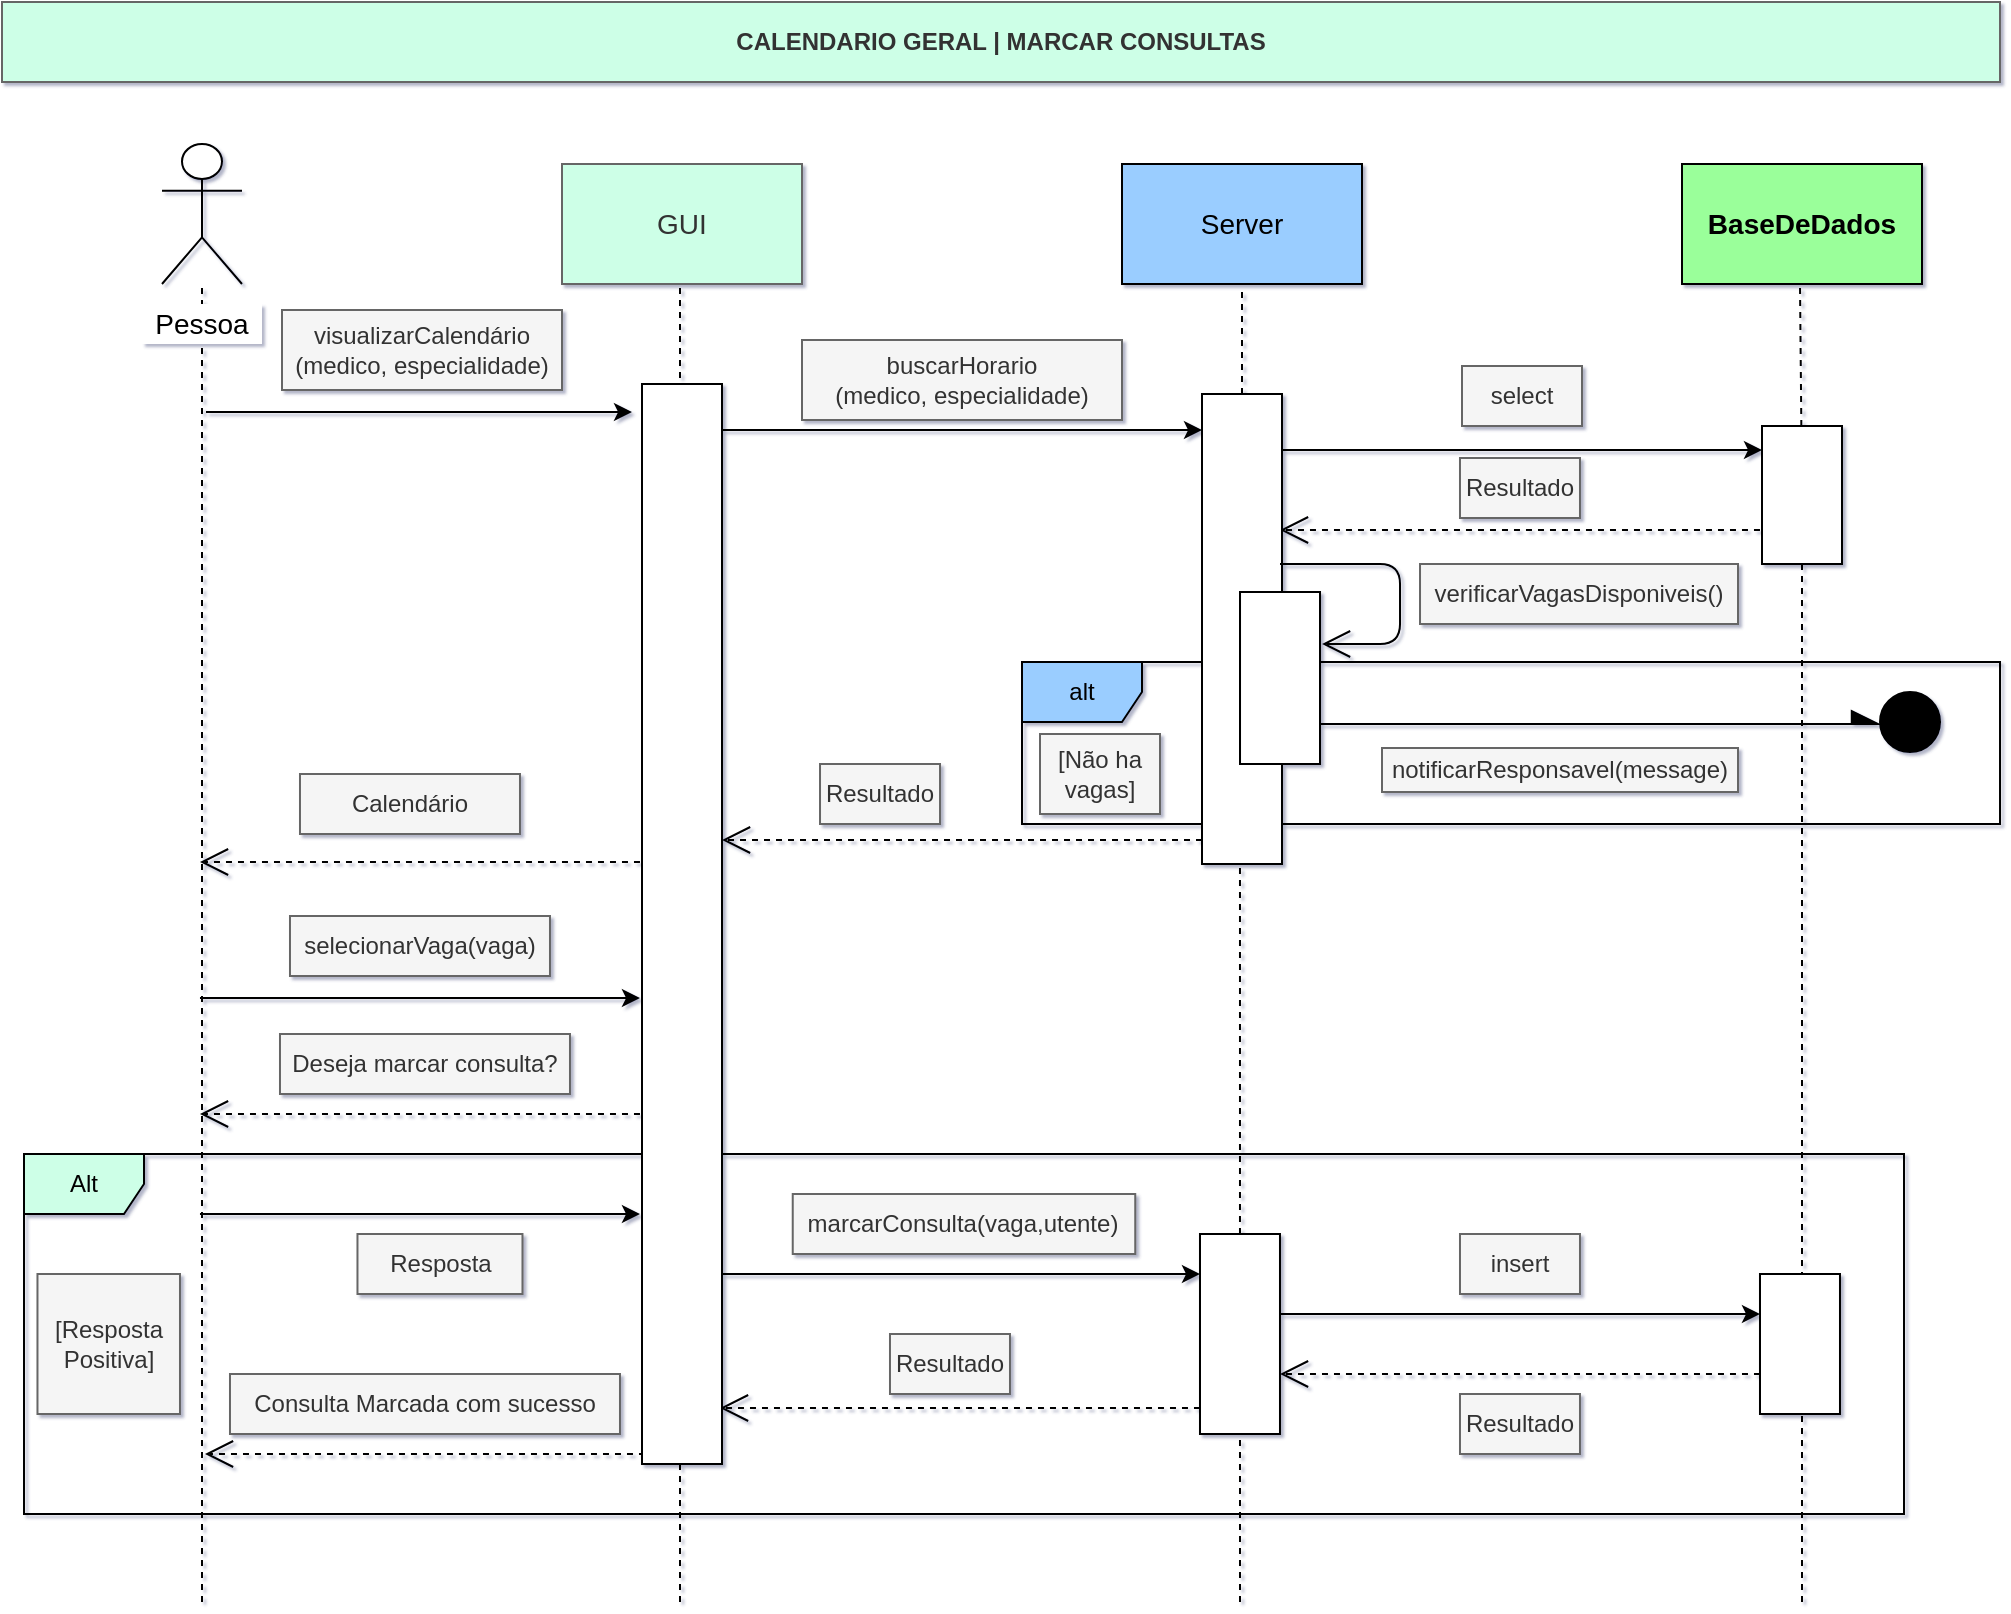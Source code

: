 <mxfile version="14.2.7" type="device"><diagram id="AsH_5SjAXSJHShSrWKoF" name="Page-1"><mxGraphModel dx="1038" dy="491" grid="1" gridSize="10" guides="1" tooltips="1" connect="0" arrows="1" fold="1" page="1" pageScale="1" pageWidth="1169" pageHeight="827" math="0" shadow="1"><root><mxCell id="0"/><mxCell id="1" parent="0"/><mxCell id="I_HcevbqVgCWJk_JIcwJ-40" value="Alt" style="shape=umlFrame;whiteSpace=wrap;html=1;fillColor=#CDFFE7;" parent="1" vertex="1"><mxGeometry x="91" y="576" width="940" height="180" as="geometry"/></mxCell><mxCell id="Xj6AWL4uEiQViMEIJGbC-7" value="alt" style="shape=umlFrame;whiteSpace=wrap;html=1;fillColor=#9ACDFF;" parent="1" vertex="1"><mxGeometry x="590" y="330" width="489.01" height="81" as="geometry"/></mxCell><mxCell id="yt4L-jeNNCaIfQfXymkX-1" value="" style="shape=umlActor;verticalLabelPosition=bottom;verticalAlign=top;html=1;outlineConnect=0;" parent="1" vertex="1"><mxGeometry x="160" y="71" width="40" height="70" as="geometry"/></mxCell><mxCell id="yt4L-jeNNCaIfQfXymkX-6" value="&lt;b&gt;CALENDARIO GERAL | MARCAR CONSULTAS&lt;/b&gt;" style="text;html=1;align=center;verticalAlign=middle;whiteSpace=wrap;rounded=0;strokeColor=#666666;fontColor=#333333;fillColor=#CDFFE7;" parent="1" vertex="1"><mxGeometry x="80" width="999" height="40" as="geometry"/></mxCell><mxCell id="tvffZK_oMYYl_4dd8lyw-1" value="&lt;font style=&quot;font-size: 14px&quot;&gt;Server&lt;/font&gt;" style="rounded=0;whiteSpace=wrap;html=1;fillColor=#9ACDFF;" parent="1" vertex="1"><mxGeometry x="640" y="81" width="120" height="60" as="geometry"/></mxCell><mxCell id="tvffZK_oMYYl_4dd8lyw-2" value="&lt;span style=&quot;font-size: 14px&quot;&gt;&lt;b&gt;BaseDeDados&lt;/b&gt;&lt;/span&gt;" style="rounded=0;whiteSpace=wrap;html=1;fillColor=#9AFF9A;" parent="1" vertex="1"><mxGeometry x="920" y="81" width="120" height="60" as="geometry"/></mxCell><mxCell id="tvffZK_oMYYl_4dd8lyw-3" value="" style="endArrow=none;dashed=1;html=1;rounded=1;" parent="1" target="yt4L-jeNNCaIfQfXymkX-1" edge="1"><mxGeometry width="50" height="50" relative="1" as="geometry"><mxPoint x="180" y="800" as="sourcePoint"/><mxPoint x="180" y="171" as="targetPoint"/></mxGeometry></mxCell><mxCell id="tvffZK_oMYYl_4dd8lyw-6" value="&lt;font style=&quot;font-size: 14px&quot;&gt;Pessoa&lt;/font&gt;" style="text;html=1;align=center;verticalAlign=middle;whiteSpace=wrap;rounded=0;fillColor=#ffffff;" parent="1" vertex="1"><mxGeometry x="150" y="151" width="60" height="20" as="geometry"/></mxCell><mxCell id="tvffZK_oMYYl_4dd8lyw-9" value="" style="endArrow=none;dashed=1;html=1;rounded=1;" parent="1" source="I_HcevbqVgCWJk_JIcwJ-18" edge="1"><mxGeometry width="50" height="50" relative="1" as="geometry"><mxPoint x="979" y="761" as="sourcePoint"/><mxPoint x="979" y="141" as="targetPoint"/></mxGeometry></mxCell><mxCell id="tvffZK_oMYYl_4dd8lyw-10" value="&lt;font style=&quot;font-size: 14px&quot;&gt;GUI&lt;/font&gt;" style="rounded=0;whiteSpace=wrap;html=1;strokeColor=#666666;fontColor=#333333;fillColor=#CDFFE7;" parent="1" vertex="1"><mxGeometry x="360" y="81" width="120" height="60" as="geometry"/></mxCell><mxCell id="tvffZK_oMYYl_4dd8lyw-11" value="" style="endArrow=none;dashed=1;html=1;rounded=1;" parent="1" edge="1"><mxGeometry width="50" height="50" relative="1" as="geometry"><mxPoint x="419" y="800" as="sourcePoint"/><mxPoint x="419" y="141" as="targetPoint"/></mxGeometry></mxCell><mxCell id="W52ST7gWvC9Ii1twbOVq-1" value="" style="endArrow=none;dashed=1;html=1;rounded=1;" parent="1" source="I_HcevbqVgCWJk_JIcwJ-16" edge="1"><mxGeometry width="50" height="50" relative="1" as="geometry"><mxPoint x="700" y="764.5" as="sourcePoint"/><mxPoint x="700" y="144.5" as="targetPoint"/></mxGeometry></mxCell><mxCell id="I_HcevbqVgCWJk_JIcwJ-1" value="" style="endArrow=classic;html=1;" parent="1" edge="1"><mxGeometry width="50" height="50" relative="1" as="geometry"><mxPoint x="182" y="205" as="sourcePoint"/><mxPoint x="395" y="205" as="targetPoint"/></mxGeometry></mxCell><mxCell id="I_HcevbqVgCWJk_JIcwJ-2" value="visualizarCalendário (medico, especialidade)" style="text;html=1;strokeColor=#666666;align=center;verticalAlign=middle;whiteSpace=wrap;rounded=0;fillColor=#f5f5f5;fontColor=#333333;" parent="1" vertex="1"><mxGeometry x="220" y="154" width="140" height="40" as="geometry"/></mxCell><mxCell id="I_HcevbqVgCWJk_JIcwJ-5" value="" style="endArrow=classic;html=1;" parent="1" edge="1"><mxGeometry width="50" height="50" relative="1" as="geometry"><mxPoint x="440" y="214" as="sourcePoint"/><mxPoint x="680" y="214" as="targetPoint"/></mxGeometry></mxCell><mxCell id="I_HcevbqVgCWJk_JIcwJ-6" value="buscarHorario&lt;br&gt;(medico, especialidade)" style="text;html=1;strokeColor=#666666;align=center;verticalAlign=middle;whiteSpace=wrap;rounded=0;fillColor=#f5f5f5;fontColor=#333333;" parent="1" vertex="1"><mxGeometry x="480" y="169" width="160" height="40" as="geometry"/></mxCell><mxCell id="I_HcevbqVgCWJk_JIcwJ-7" value="" style="endArrow=classic;html=1;" parent="1" edge="1"><mxGeometry width="50" height="50" relative="1" as="geometry"><mxPoint x="720" y="224" as="sourcePoint"/><mxPoint x="960" y="224" as="targetPoint"/></mxGeometry></mxCell><mxCell id="I_HcevbqVgCWJk_JIcwJ-8" value="select" style="text;html=1;strokeColor=#666666;align=center;verticalAlign=middle;whiteSpace=wrap;rounded=0;fillColor=#f5f5f5;fontColor=#333333;" parent="1" vertex="1"><mxGeometry x="810" y="182" width="60" height="30" as="geometry"/></mxCell><mxCell id="I_HcevbqVgCWJk_JIcwJ-9" value="" style="endArrow=open;endFill=1;endSize=12;html=1;dashed=1;" parent="1" edge="1"><mxGeometry width="160" relative="1" as="geometry"><mxPoint x="958.99" y="264" as="sourcePoint"/><mxPoint x="718.99" y="264" as="targetPoint"/></mxGeometry></mxCell><mxCell id="I_HcevbqVgCWJk_JIcwJ-10" value="" style="endArrow=open;endFill=1;endSize=12;html=1;dashed=1;" parent="1" edge="1"><mxGeometry width="160" relative="1" as="geometry"><mxPoint x="680" y="419" as="sourcePoint"/><mxPoint x="440" y="419" as="targetPoint"/></mxGeometry></mxCell><mxCell id="I_HcevbqVgCWJk_JIcwJ-11" value="" style="endArrow=open;endFill=1;endSize=12;html=1;dashed=1;" parent="1" edge="1"><mxGeometry width="160" relative="1" as="geometry"><mxPoint x="398.99" y="430" as="sourcePoint"/><mxPoint x="178.99" y="430" as="targetPoint"/></mxGeometry></mxCell><mxCell id="I_HcevbqVgCWJk_JIcwJ-12" value="Resultado" style="text;html=1;strokeColor=#666666;align=center;verticalAlign=middle;whiteSpace=wrap;rounded=0;fillColor=#f5f5f5;fontColor=#333333;" parent="1" vertex="1"><mxGeometry x="808.99" y="228" width="60" height="30" as="geometry"/></mxCell><mxCell id="I_HcevbqVgCWJk_JIcwJ-13" value="Resultado" style="text;html=1;strokeColor=#666666;align=center;verticalAlign=middle;whiteSpace=wrap;rounded=0;fillColor=#f5f5f5;fontColor=#333333;" parent="1" vertex="1"><mxGeometry x="489.01" y="381" width="60" height="30" as="geometry"/></mxCell><mxCell id="I_HcevbqVgCWJk_JIcwJ-14" value="Calendário" style="text;html=1;strokeColor=#666666;align=center;verticalAlign=middle;whiteSpace=wrap;rounded=0;fillColor=#f5f5f5;fontColor=#333333;" parent="1" vertex="1"><mxGeometry x="228.99" y="386" width="110" height="30" as="geometry"/></mxCell><mxCell id="I_HcevbqVgCWJk_JIcwJ-17" value="" style="endArrow=none;dashed=1;html=1;rounded=1;" parent="1" source="I_HcevbqVgCWJk_JIcwJ-44" edge="1"><mxGeometry width="50" height="50" relative="1" as="geometry"><mxPoint x="698.99" y="899.5" as="sourcePoint"/><mxPoint x="698.99" y="426" as="targetPoint"/></mxGeometry></mxCell><mxCell id="I_HcevbqVgCWJk_JIcwJ-18" value="" style="rounded=0;whiteSpace=wrap;html=1;" parent="1" vertex="1"><mxGeometry x="960" y="212" width="40" height="69" as="geometry"/></mxCell><mxCell id="I_HcevbqVgCWJk_JIcwJ-19" value="" style="endArrow=none;dashed=1;html=1;rounded=1;" parent="1" target="I_HcevbqVgCWJk_JIcwJ-18" edge="1"><mxGeometry width="50" height="50" relative="1" as="geometry"><mxPoint x="980" y="800" as="sourcePoint"/><mxPoint x="978.8" y="357.621" as="targetPoint"/></mxGeometry></mxCell><mxCell id="I_HcevbqVgCWJk_JIcwJ-20" value="" style="endArrow=classic;html=1;" parent="1" edge="1"><mxGeometry width="50" height="50" relative="1" as="geometry"><mxPoint x="178.99" y="498" as="sourcePoint"/><mxPoint x="398.99" y="498" as="targetPoint"/></mxGeometry></mxCell><mxCell id="I_HcevbqVgCWJk_JIcwJ-21" value="selecionarVaga(vaga)" style="text;html=1;strokeColor=#666666;align=center;verticalAlign=middle;whiteSpace=wrap;rounded=0;fillColor=#f5f5f5;fontColor=#333333;" parent="1" vertex="1"><mxGeometry x="223.99" y="457" width="130" height="30" as="geometry"/></mxCell><mxCell id="I_HcevbqVgCWJk_JIcwJ-22" value="" style="endArrow=open;endFill=1;endSize=12;html=1;dashed=1;" parent="1" edge="1"><mxGeometry width="160" relative="1" as="geometry"><mxPoint x="398.99" y="556" as="sourcePoint"/><mxPoint x="178.99" y="556" as="targetPoint"/></mxGeometry></mxCell><mxCell id="I_HcevbqVgCWJk_JIcwJ-23" value="Deseja marcar consulta?" style="text;html=1;strokeColor=#666666;align=center;verticalAlign=middle;whiteSpace=wrap;rounded=0;fillColor=#f5f5f5;fontColor=#333333;" parent="1" vertex="1"><mxGeometry x="218.99" y="516" width="145" height="30" as="geometry"/></mxCell><mxCell id="I_HcevbqVgCWJk_JIcwJ-24" value="" style="endArrow=classic;html=1;" parent="1" edge="1"><mxGeometry width="50" height="50" relative="1" as="geometry"><mxPoint x="178.99" y="606" as="sourcePoint"/><mxPoint x="398.99" y="606" as="targetPoint"/></mxGeometry></mxCell><mxCell id="I_HcevbqVgCWJk_JIcwJ-26" value="" style="endArrow=classic;html=1;" parent="1" edge="1"><mxGeometry width="50" height="50" relative="1" as="geometry"><mxPoint x="438.99" y="636" as="sourcePoint"/><mxPoint x="678.99" y="636" as="targetPoint"/></mxGeometry></mxCell><mxCell id="I_HcevbqVgCWJk_JIcwJ-27" value="" style="endArrow=classic;html=1;" parent="1" edge="1"><mxGeometry width="50" height="50" relative="1" as="geometry"><mxPoint x="718.99" y="656" as="sourcePoint"/><mxPoint x="958.99" y="656" as="targetPoint"/></mxGeometry></mxCell><mxCell id="I_HcevbqVgCWJk_JIcwJ-28" value="" style="endArrow=open;endFill=1;endSize=12;html=1;dashed=1;" parent="1" edge="1"><mxGeometry width="160" relative="1" as="geometry"><mxPoint x="958.99" y="686" as="sourcePoint"/><mxPoint x="718.99" y="686" as="targetPoint"/></mxGeometry></mxCell><mxCell id="I_HcevbqVgCWJk_JIcwJ-29" value="Resultado" style="text;html=1;strokeColor=#666666;align=center;verticalAlign=middle;whiteSpace=wrap;rounded=0;fillColor=#f5f5f5;fontColor=#333333;" parent="1" vertex="1"><mxGeometry x="808.99" y="696" width="60" height="30" as="geometry"/></mxCell><mxCell id="I_HcevbqVgCWJk_JIcwJ-30" value="insert" style="text;html=1;strokeColor=#666666;align=center;verticalAlign=middle;whiteSpace=wrap;rounded=0;fillColor=#f5f5f5;fontColor=#333333;" parent="1" vertex="1"><mxGeometry x="808.99" y="616" width="60" height="30" as="geometry"/></mxCell><mxCell id="I_HcevbqVgCWJk_JIcwJ-31" value="" style="endArrow=open;endFill=1;endSize=12;html=1;dashed=1;" parent="1" edge="1"><mxGeometry width="160" relative="1" as="geometry"><mxPoint x="678.99" y="703" as="sourcePoint"/><mxPoint x="438.99" y="703" as="targetPoint"/></mxGeometry></mxCell><mxCell id="I_HcevbqVgCWJk_JIcwJ-32" value="" style="endArrow=open;endFill=1;endSize=12;html=1;dashed=1;" parent="1" edge="1"><mxGeometry width="160" relative="1" as="geometry"><mxPoint x="401.49" y="726" as="sourcePoint"/><mxPoint x="181.49" y="726" as="targetPoint"/></mxGeometry></mxCell><mxCell id="I_HcevbqVgCWJk_JIcwJ-33" value="Resultado" style="text;html=1;strokeColor=#666666;align=center;verticalAlign=middle;whiteSpace=wrap;rounded=0;fillColor=#f5f5f5;fontColor=#333333;" parent="1" vertex="1"><mxGeometry x="523.99" y="666" width="60" height="30" as="geometry"/></mxCell><mxCell id="I_HcevbqVgCWJk_JIcwJ-35" value="Consulta Marcada com sucesso" style="text;html=1;strokeColor=#666666;align=center;verticalAlign=middle;whiteSpace=wrap;rounded=0;fillColor=#f5f5f5;fontColor=#333333;" parent="1" vertex="1"><mxGeometry x="193.99" y="686" width="195" height="30" as="geometry"/></mxCell><mxCell id="I_HcevbqVgCWJk_JIcwJ-36" value="Resposta" style="text;html=1;strokeColor=#666666;align=center;verticalAlign=middle;whiteSpace=wrap;rounded=0;fillColor=#f5f5f5;fontColor=#333333;" parent="1" vertex="1"><mxGeometry x="257.74" y="616" width="82.5" height="30" as="geometry"/></mxCell><mxCell id="I_HcevbqVgCWJk_JIcwJ-37" value="marcarConsulta(vaga,utente)" style="text;html=1;strokeColor=#666666;align=center;verticalAlign=middle;whiteSpace=wrap;rounded=0;fillColor=#f5f5f5;fontColor=#333333;" parent="1" vertex="1"><mxGeometry x="475.37" y="596" width="171.25" height="30" as="geometry"/></mxCell><mxCell id="I_HcevbqVgCWJk_JIcwJ-42" value="[Resposta&lt;br&gt;Positiva]" style="text;html=1;strokeColor=#666666;align=center;verticalAlign=middle;whiteSpace=wrap;rounded=0;fillColor=#f5f5f5;fontColor=#333333;" parent="1" vertex="1"><mxGeometry x="97.74" y="636" width="71.25" height="70" as="geometry"/></mxCell><mxCell id="I_HcevbqVgCWJk_JIcwJ-44" value="" style="rounded=0;whiteSpace=wrap;html=1;" parent="1" vertex="1"><mxGeometry x="678.99" y="616" width="40" height="100" as="geometry"/></mxCell><mxCell id="I_HcevbqVgCWJk_JIcwJ-45" value="" style="endArrow=none;dashed=1;html=1;rounded=1;" parent="1" target="I_HcevbqVgCWJk_JIcwJ-44" edge="1"><mxGeometry width="50" height="50" relative="1" as="geometry"><mxPoint x="699" y="800" as="sourcePoint"/><mxPoint x="698.99" y="426" as="targetPoint"/></mxGeometry></mxCell><mxCell id="I_HcevbqVgCWJk_JIcwJ-46" value="" style="rounded=0;whiteSpace=wrap;html=1;" parent="1" vertex="1"><mxGeometry x="958.99" y="636" width="40" height="70" as="geometry"/></mxCell><mxCell id="I_HcevbqVgCWJk_JIcwJ-15" value="" style="rounded=0;whiteSpace=wrap;html=1;" parent="1" vertex="1"><mxGeometry x="400" y="191" width="40" height="540" as="geometry"/></mxCell><mxCell id="I_HcevbqVgCWJk_JIcwJ-16" value="" style="rounded=0;whiteSpace=wrap;html=1;" parent="1" vertex="1"><mxGeometry x="680" y="196" width="40" height="235" as="geometry"/></mxCell><mxCell id="Xj6AWL4uEiQViMEIJGbC-1" value="" style="endArrow=open;endFill=1;endSize=12;html=1;" parent="1" edge="1"><mxGeometry width="160" relative="1" as="geometry"><mxPoint x="719.01" y="281" as="sourcePoint"/><mxPoint x="740.01" y="321" as="targetPoint"/><Array as="points"><mxPoint x="779.01" y="281"/><mxPoint x="779.01" y="321"/></Array></mxGeometry></mxCell><mxCell id="Xj6AWL4uEiQViMEIJGbC-2" value="" style="rounded=0;whiteSpace=wrap;html=1;" parent="1" vertex="1"><mxGeometry x="699.01" y="295" width="40" height="86" as="geometry"/></mxCell><mxCell id="Xj6AWL4uEiQViMEIJGbC-3" value="verificarVagasDisponiveis()" style="text;html=1;strokeColor=#666666;align=center;verticalAlign=middle;whiteSpace=wrap;rounded=0;fillColor=#f5f5f5;fontColor=#333333;" parent="1" vertex="1"><mxGeometry x="789.01" y="281" width="158.99" height="30" as="geometry"/></mxCell><mxCell id="Xj6AWL4uEiQViMEIJGbC-4" value="" style="endArrow=async;endFill=1;endSize=12;html=1;" parent="1" edge="1"><mxGeometry width="160" relative="1" as="geometry"><mxPoint x="739.01" y="361" as="sourcePoint"/><mxPoint x="1019.01" y="361" as="targetPoint"/></mxGeometry></mxCell><mxCell id="Xj6AWL4uEiQViMEIJGbC-5" value="notificarResponsavel(message)" style="text;html=1;strokeColor=#666666;align=center;verticalAlign=middle;whiteSpace=wrap;rounded=0;fillColor=#f5f5f5;fontColor=#333333;" parent="1" vertex="1"><mxGeometry x="770" y="373" width="178" height="22" as="geometry"/></mxCell><mxCell id="Xj6AWL4uEiQViMEIJGbC-6" value="" style="ellipse;whiteSpace=wrap;html=1;fillColor=#000000;" parent="1" vertex="1"><mxGeometry x="1019.01" y="345" width="30" height="30" as="geometry"/></mxCell><mxCell id="Xj6AWL4uEiQViMEIJGbC-8" value="[Não ha vagas]" style="text;html=1;strokeColor=#666666;align=center;verticalAlign=middle;whiteSpace=wrap;rounded=0;fillColor=#f5f5f5;fontColor=#333333;" parent="1" vertex="1"><mxGeometry x="599" y="366" width="60" height="40" as="geometry"/></mxCell></root></mxGraphModel></diagram></mxfile>
